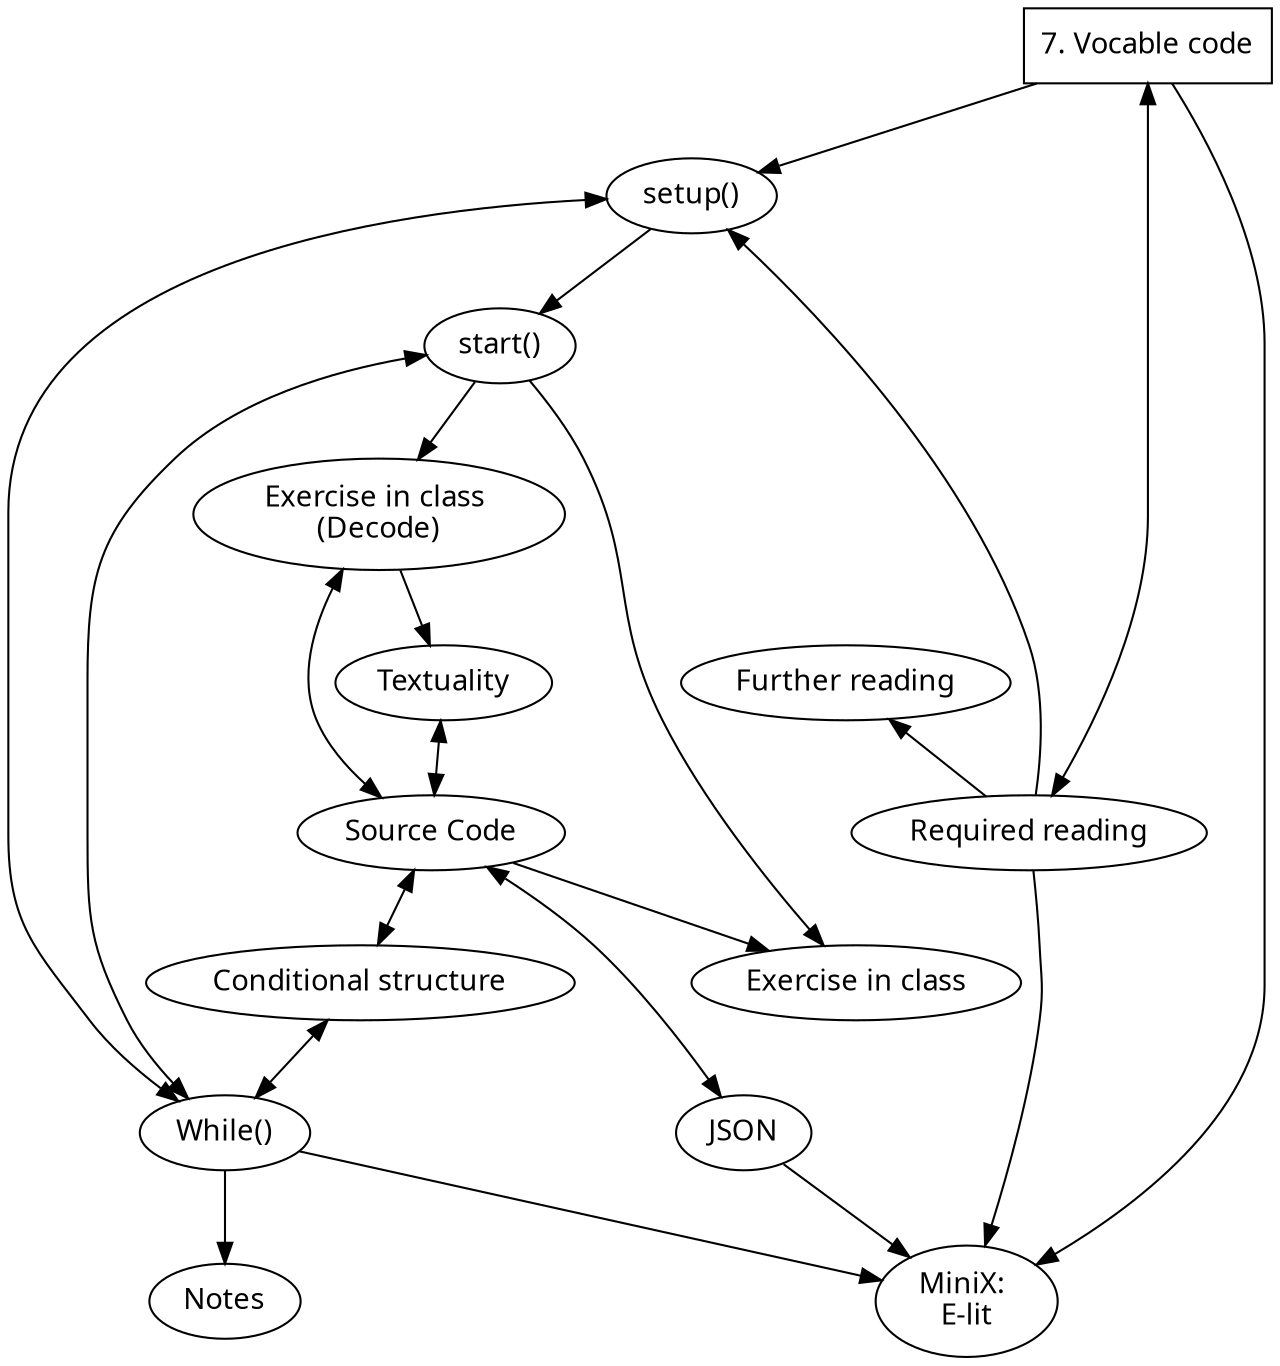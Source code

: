 digraph G {

node[fontname="Hershey-Noailles-help-me"]

//labels
GS [
label="7. Vocable code",
style=bold,
shape=rectangle,
penwidth="1pt"
]

SU [label="setup()"]
ST [label="start()"]
DE [label="Exercise in class \n(Decode)"]
TX [label="Textuality"]
CO [label="Conditional structure"]
JS [label="JSON"]
SC [label="Source Code"]
EiC [label="Exercise in class"]
MW [label="While()"]
MX [label="MiniX: \nE-lit"]
RR [label="Required reading"]
FR [label="Further reading"]
Notes [label="Notes"]

//rank
{rank = same; RR, SC}
{rank = same; FR, TX}

//graph
GS -> SU -> ST -> DE;
GS -> MX;
GS -> RR[dir=both, minlen=2];
SU -> MW [dir=both];
RR -> MX, SU;
DE -> TX;
TX -> SC[dir=both];
SC -> EiC;
SC -> CO, JS[dir=both];
ST -> MW [dir=both];
JS -> MX;
MW -> MX, Notes;
DE -> SC[dir=both];
CO -> MW[dir=both];
ST -> EiC;
RR -> FR;
}
